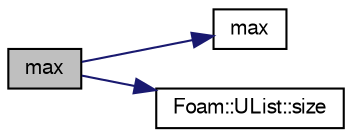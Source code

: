 digraph "max"
{
  bgcolor="transparent";
  edge [fontname="FreeSans",fontsize="10",labelfontname="FreeSans",labelfontsize="10"];
  node [fontname="FreeSans",fontsize="10",shape=record];
  rankdir="LR";
  Node67126 [label="max",height=0.2,width=0.4,color="black", fillcolor="grey75", style="filled", fontcolor="black"];
  Node67126 -> Node67127 [color="midnightblue",fontsize="10",style="solid",fontname="FreeSans"];
  Node67127 [label="max",height=0.2,width=0.4,color="black",URL="$a21124.html#ac993e906cf2774ae77e666bc24e81733"];
  Node67126 -> Node67128 [color="midnightblue",fontsize="10",style="solid",fontname="FreeSans"];
  Node67128 [label="Foam::UList::size",height=0.2,width=0.4,color="black",URL="$a25698.html#a47b3bf30da1eb3ab8076b5fbe00e0494",tooltip="Return the number of elements in the UList. "];
}
